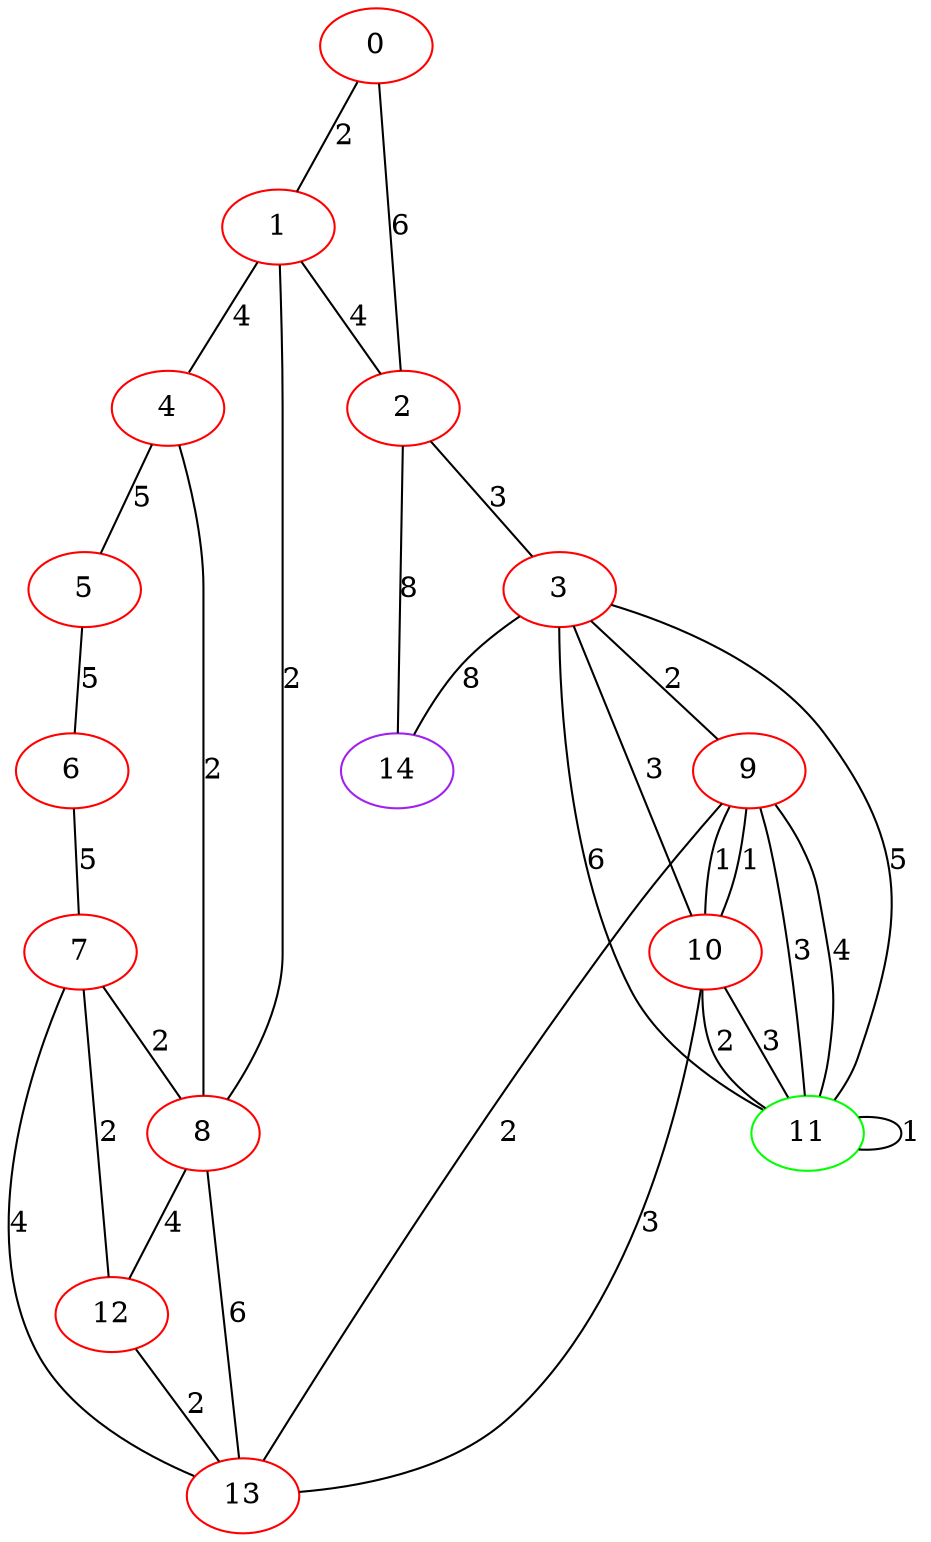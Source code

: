 graph "" {
0 [color=red, weight=1];
1 [color=red, weight=1];
2 [color=red, weight=1];
3 [color=red, weight=1];
4 [color=red, weight=1];
5 [color=red, weight=1];
6 [color=red, weight=1];
7 [color=red, weight=1];
8 [color=red, weight=1];
9 [color=red, weight=1];
10 [color=red, weight=1];
11 [color=green, weight=2];
12 [color=red, weight=1];
13 [color=red, weight=1];
14 [color=purple, weight=4];
0 -- 1  [key=0, label=2];
0 -- 2  [key=0, label=6];
1 -- 8  [key=0, label=2];
1 -- 2  [key=0, label=4];
1 -- 4  [key=0, label=4];
2 -- 3  [key=0, label=3];
2 -- 14  [key=0, label=8];
3 -- 9  [key=0, label=2];
3 -- 10  [key=0, label=3];
3 -- 11  [key=0, label=5];
3 -- 11  [key=1, label=6];
3 -- 14  [key=0, label=8];
4 -- 8  [key=0, label=2];
4 -- 5  [key=0, label=5];
5 -- 6  [key=0, label=5];
6 -- 7  [key=0, label=5];
7 -- 8  [key=0, label=2];
7 -- 12  [key=0, label=2];
7 -- 13  [key=0, label=4];
8 -- 12  [key=0, label=4];
8 -- 13  [key=0, label=6];
9 -- 11  [key=0, label=3];
9 -- 11  [key=1, label=4];
9 -- 10  [key=0, label=1];
9 -- 10  [key=1, label=1];
9 -- 13  [key=0, label=2];
10 -- 11  [key=0, label=2];
10 -- 11  [key=1, label=3];
10 -- 13  [key=0, label=3];
11 -- 11  [key=0, label=1];
12 -- 13  [key=0, label=2];
}

